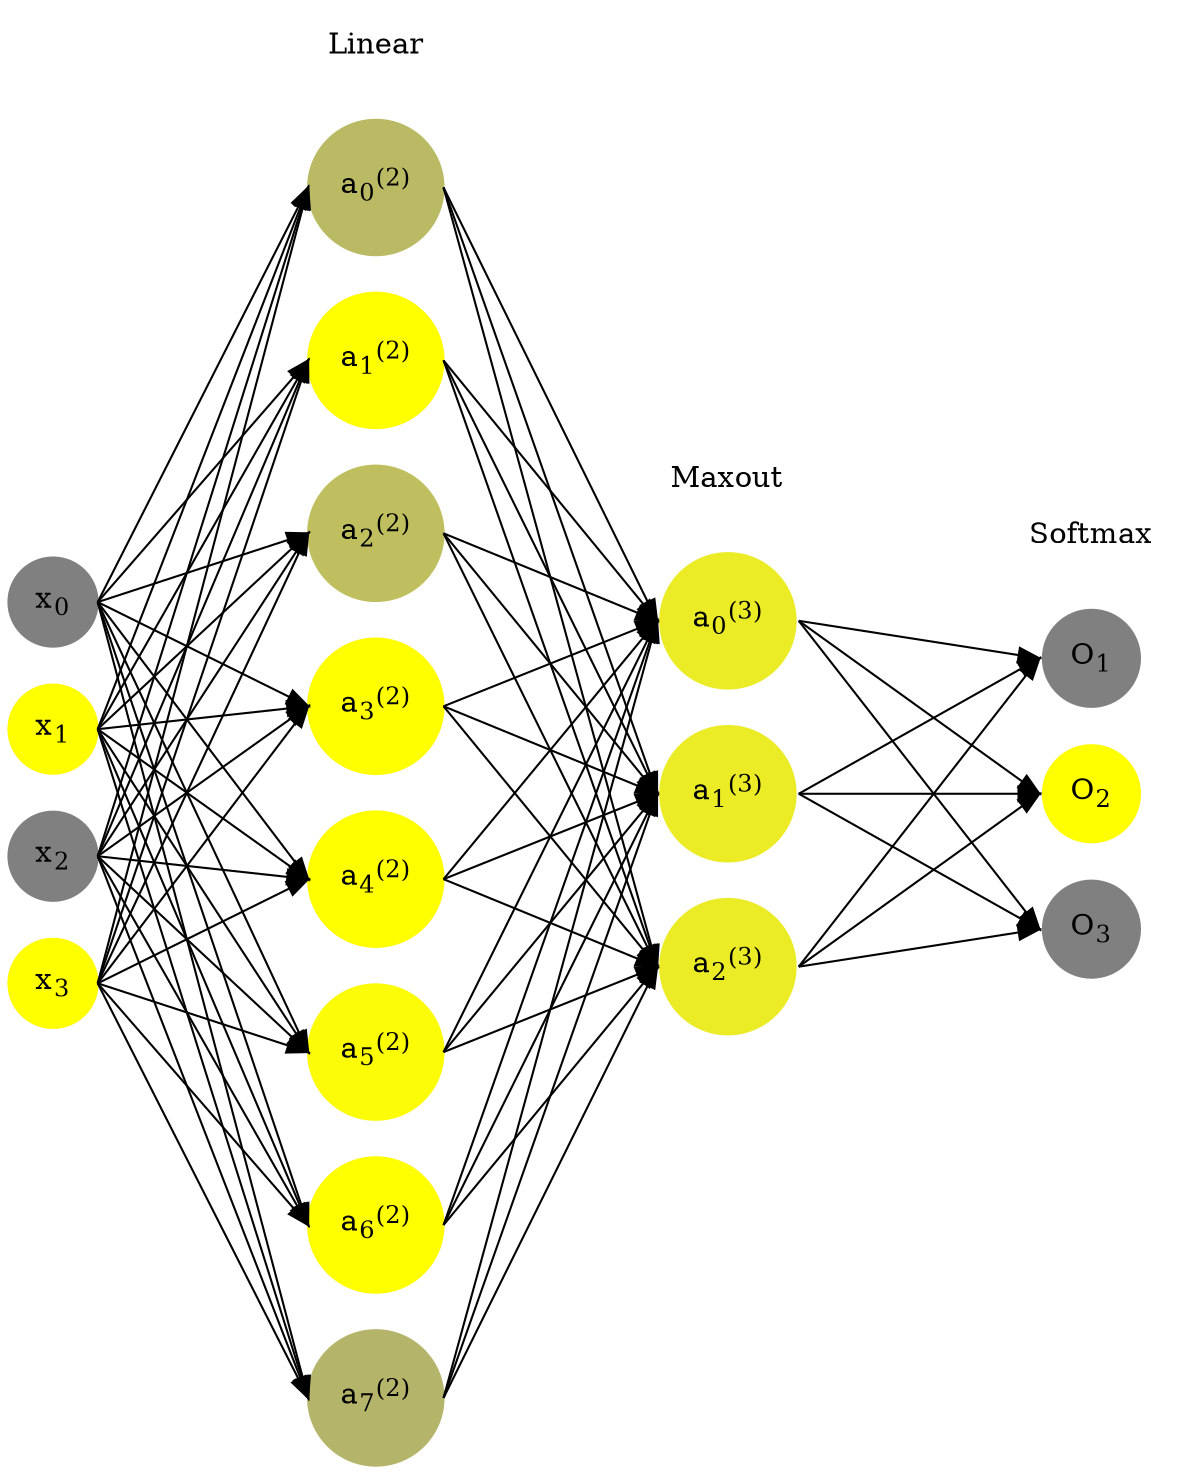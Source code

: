 digraph G {
	rankdir = LR;
	splines=false;
	edge[style=invis];
	ranksep= 1.4;
	{
	node [shape=circle, color="0.1667, 0.0, 0.5", style=filled, fillcolor="0.1667, 0.0, 0.5"];
	x0 [label=<x<sub>0</sub>>];
	}
	{
	node [shape=circle, color="0.1667, 1.0, 1.0", style=filled, fillcolor="0.1667, 1.0, 1.0"];
	x1 [label=<x<sub>1</sub>>];
	}
	{
	node [shape=circle, color="0.1667, 0.0, 0.5", style=filled, fillcolor="0.1667, 0.0, 0.5"];
	x2 [label=<x<sub>2</sub>>];
	}
	{
	node [shape=circle, color="0.1667, 1.0, 1.0", style=filled, fillcolor="0.1667, 1.0, 1.0"];
	x3 [label=<x<sub>3</sub>>];
	}
	{
	node [shape=circle, color="0.1667, 0.453775, 0.726887", style=filled, fillcolor="0.1667, 0.453775, 0.726887"];
	a02 [label=<a<sub>0</sub><sup>(2)</sup>>];
	}
	{
	node [shape=circle, color="0.1667, 1.670391, 1.335196", style=filled, fillcolor="0.1667, 1.670391, 1.335196"];
	a12 [label=<a<sub>1</sub><sup>(2)</sup>>];
	}
	{
	node [shape=circle, color="0.1667, 0.492507, 0.746254", style=filled, fillcolor="0.1667, 0.492507, 0.746254"];
	a22 [label=<a<sub>2</sub><sup>(2)</sup>>];
	}
	{
	node [shape=circle, color="0.1667, 2.338467, 1.669233", style=filled, fillcolor="0.1667, 2.338467, 1.669233"];
	a32 [label=<a<sub>3</sub><sup>(2)</sup>>];
	}
	{
	node [shape=circle, color="0.1667, 1.359936, 1.179968", style=filled, fillcolor="0.1667, 1.359936, 1.179968"];
	a42 [label=<a<sub>4</sub><sup>(2)</sup>>];
	}
	{
	node [shape=circle, color="0.1667, 0.970371, 0.985185", style=filled, fillcolor="0.1667, 0.970371, 0.985185"];
	a52 [label=<a<sub>5</sub><sup>(2)</sup>>];
	}
	{
	node [shape=circle, color="0.1667, 1.328505, 1.164252", style=filled, fillcolor="0.1667, 1.328505, 1.164252"];
	a62 [label=<a<sub>6</sub><sup>(2)</sup>>];
	}
	{
	node [shape=circle, color="0.1667, 0.411128, 0.705564", style=filled, fillcolor="0.1667, 0.411128, 0.705564"];
	a72 [label=<a<sub>7</sub><sup>(2)</sup>>];
	}
	{
	node [shape=circle, color="0.1667, 0.836353, 0.918176", style=filled, fillcolor="0.1667, 0.836353, 0.918176"];
	a03 [label=<a<sub>0</sub><sup>(3)</sup>>];
	}
	{
	node [shape=circle, color="0.1667, 0.836353, 0.918176", style=filled, fillcolor="0.1667, 0.836353, 0.918176"];
	a13 [label=<a<sub>1</sub><sup>(3)</sup>>];
	}
	{
	node [shape=circle, color="0.1667, 0.836353, 0.918176", style=filled, fillcolor="0.1667, 0.836353, 0.918176"];
	a23 [label=<a<sub>2</sub><sup>(3)</sup>>];
	}
	{
	node [shape=circle, color="0.1667, 0.0, 0.5", style=filled, fillcolor="0.1667, 0.0, 0.5"];
	O1 [label=<O<sub>1</sub>>];
	}
	{
	node [shape=circle, color="0.1667, 1.0, 1.0", style=filled, fillcolor="0.1667, 1.0, 1.0"];
	O2 [label=<O<sub>2</sub>>];
	}
	{
	node [shape=circle, color="0.1667, 0.0, 0.5", style=filled, fillcolor="0.1667, 0.0, 0.5"];
	O3 [label=<O<sub>3</sub>>];
	}
	{
	rank=same;
	x0->x1->x2->x3;
	}
	{
	rank=same;
	a02->a12->a22->a32->a42->a52->a62->a72;
	}
	{
	rank=same;
	a03->a13->a23;
	}
	{
	rank=same;
	O1->O2->O3;
	}
	l1 [shape=plaintext,label="Linear"];
	l1->a02;
	{rank=same; l1;a02};
	l2 [shape=plaintext,label="Maxout"];
	l2->a03;
	{rank=same; l2;a03};
	l3 [shape=plaintext,label="Softmax"];
	l3->O1;
	{rank=same; l3;O1};
edge[style=solid, tailport=e, headport=w];
	{x0;x1;x2;x3} -> {a02;a12;a22;a32;a42;a52;a62;a72};
	{a02;a12;a22;a32;a42;a52;a62;a72} -> {a03;a13;a23};
	{a03;a13;a23} -> {O1,O2,O3};
}